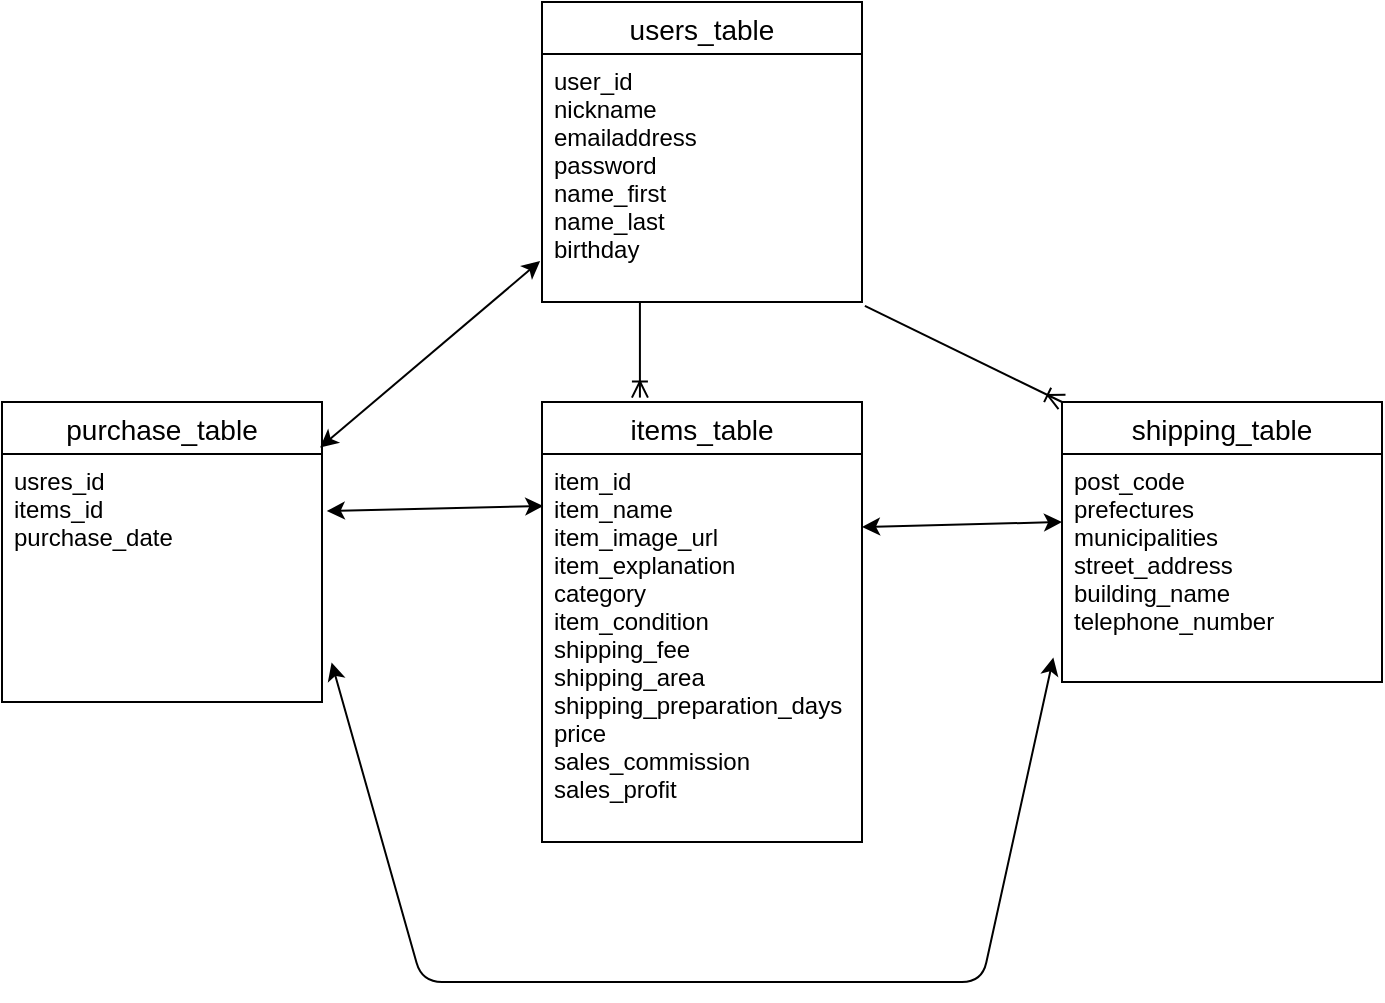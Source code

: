 <mxfile>
    <diagram id="Ton6pZLBZOgEZGGBjpQp" name="ページ1">
        <mxGraphModel dx="1066" dy="607" grid="1" gridSize="10" guides="1" tooltips="1" connect="1" arrows="1" fold="1" page="1" pageScale="1" pageWidth="827" pageHeight="1169" math="0" shadow="0">
            <root>
                <mxCell id="0"/>
                <mxCell id="1" parent="0"/>
                <mxCell id="49" value="shipping_table" style="swimlane;fontStyle=0;childLayout=stackLayout;horizontal=1;startSize=26;horizontalStack=0;resizeParent=1;resizeParentMax=0;resizeLast=0;collapsible=1;marginBottom=0;align=center;fontSize=14;" vertex="1" parent="1">
                    <mxGeometry x="550" y="220" width="160" height="140" as="geometry"/>
                </mxCell>
                <mxCell id="50" value="post_code&#10;prefectures&#10;municipalities&#10;street_address&#10;building_name&#10;telephone_number&#10;&#10;&#10;&#10;&#10;" style="text;strokeColor=none;fillColor=none;spacingLeft=4;spacingRight=4;overflow=hidden;rotatable=0;points=[[0,0.5],[1,0.5]];portConstraint=eastwest;fontSize=12;" vertex="1" parent="49">
                    <mxGeometry y="26" width="160" height="114" as="geometry"/>
                </mxCell>
                <mxCell id="53" value="items_table" style="swimlane;fontStyle=0;childLayout=stackLayout;horizontal=1;startSize=26;horizontalStack=0;resizeParent=1;resizeParentMax=0;resizeLast=0;collapsible=1;marginBottom=0;align=center;fontSize=14;" vertex="1" parent="1">
                    <mxGeometry x="290" y="220" width="160" height="220" as="geometry"/>
                </mxCell>
                <mxCell id="54" value="item_id&#10;item_name&#10;item_image_url&#10;item_explanation&#10;category&#10;item_condition&#10;shipping_fee&#10;shipping_area&#10;shipping_preparation_days&#10;price&#10;sales_commission&#10;sales_profit&#10;&#10;&#10;&#10;&#10;&#10;" style="text;strokeColor=none;fillColor=none;spacingLeft=4;spacingRight=4;overflow=hidden;rotatable=0;points=[[0,0.5],[1,0.5]];portConstraint=eastwest;fontSize=12;" vertex="1" parent="53">
                    <mxGeometry y="26" width="160" height="194" as="geometry"/>
                </mxCell>
                <mxCell id="95" style="edgeStyle=none;html=1;endArrow=ERoneToMany;endFill=0;exitX=0.306;exitY=1;exitDx=0;exitDy=0;exitPerimeter=0;jumpSize=12;entryX=0.306;entryY=-0.01;entryDx=0;entryDy=0;entryPerimeter=0;" edge="1" parent="1" source="63" target="53">
                    <mxGeometry relative="1" as="geometry">
                        <mxPoint x="340" y="210" as="targetPoint"/>
                        <mxPoint x="280" y="120" as="sourcePoint"/>
                    </mxGeometry>
                </mxCell>
                <mxCell id="57" value="purchase_table" style="swimlane;fontStyle=0;childLayout=stackLayout;horizontal=1;startSize=26;horizontalStack=0;resizeParent=1;resizeParentMax=0;resizeLast=0;collapsible=1;marginBottom=0;align=center;fontSize=14;" vertex="1" parent="1">
                    <mxGeometry x="20" y="220" width="160" height="150" as="geometry"/>
                </mxCell>
                <mxCell id="58" value="usres_id&#10;items_id&#10;purchase_date&#10;&#10;" style="text;strokeColor=none;fillColor=none;spacingLeft=4;spacingRight=4;overflow=hidden;rotatable=0;points=[[0,0.5],[1,0.5]];portConstraint=eastwest;fontSize=12;" vertex="1" parent="57">
                    <mxGeometry y="26" width="160" height="124" as="geometry"/>
                </mxCell>
                <mxCell id="62" value="users_table" style="swimlane;fontStyle=0;childLayout=stackLayout;horizontal=1;startSize=26;horizontalStack=0;resizeParent=1;resizeParentMax=0;resizeLast=0;collapsible=1;marginBottom=0;align=center;fontSize=14;" vertex="1" parent="1">
                    <mxGeometry x="290" y="20" width="160" height="150" as="geometry"/>
                </mxCell>
                <mxCell id="63" value="user_id&#10;nickname&#10;emailaddress&#10;password&#10;name_first&#10;name_last&#10;birthday&#10;" style="text;strokeColor=none;fillColor=none;spacingLeft=4;spacingRight=4;overflow=hidden;rotatable=0;points=[[0,0.5],[1,0.5]];portConstraint=eastwest;fontSize=12;" vertex="1" parent="62">
                    <mxGeometry y="26" width="160" height="124" as="geometry"/>
                </mxCell>
                <mxCell id="96" style="edgeStyle=none;html=1;endArrow=ERoneToMany;endFill=0;exitX=1.009;exitY=1.016;exitDx=0;exitDy=0;exitPerimeter=0;jumpSize=12;entryX=0;entryY=0;entryDx=0;entryDy=0;" edge="1" parent="1" source="63" target="49">
                    <mxGeometry relative="1" as="geometry">
                        <mxPoint x="540" y="210" as="targetPoint"/>
                        <mxPoint x="348.96" y="180" as="sourcePoint"/>
                    </mxGeometry>
                </mxCell>
                <mxCell id="97" value="" style="endArrow=classic;startArrow=classic;html=1;jumpSize=12;entryX=-0.027;entryY=0.893;entryDx=0;entryDy=0;entryPerimeter=0;exitX=1.03;exitY=0.841;exitDx=0;exitDy=0;exitPerimeter=0;" edge="1" parent="1" source="58" target="50">
                    <mxGeometry width="50" height="50" relative="1" as="geometry">
                        <mxPoint x="180" y="370" as="sourcePoint"/>
                        <mxPoint x="230" y="320" as="targetPoint"/>
                        <Array as="points">
                            <mxPoint x="230" y="510"/>
                            <mxPoint x="360" y="510"/>
                            <mxPoint x="510" y="510"/>
                        </Array>
                    </mxGeometry>
                </mxCell>
                <mxCell id="98" value="" style="endArrow=classic;startArrow=classic;html=1;jumpSize=12;exitX=0.994;exitY=0.152;exitDx=0;exitDy=0;exitPerimeter=0;entryX=-0.006;entryY=0.835;entryDx=0;entryDy=0;entryPerimeter=0;" edge="1" parent="1" source="57" target="63">
                    <mxGeometry width="50" height="50" relative="1" as="geometry">
                        <mxPoint x="230" y="270" as="sourcePoint"/>
                        <mxPoint x="280" y="220" as="targetPoint"/>
                    </mxGeometry>
                </mxCell>
                <mxCell id="100" value="" style="endArrow=classic;startArrow=classic;html=1;jumpSize=12;exitX=1.015;exitY=0.23;exitDx=0;exitDy=0;exitPerimeter=0;entryX=0.004;entryY=0.134;entryDx=0;entryDy=0;entryPerimeter=0;" edge="1" parent="1" source="58" target="54">
                    <mxGeometry width="50" height="50" relative="1" as="geometry">
                        <mxPoint x="189.04" y="252.8" as="sourcePoint"/>
                        <mxPoint x="299.04" y="159.54" as="targetPoint"/>
                    </mxGeometry>
                </mxCell>
                <mxCell id="101" value="" style="endArrow=classic;startArrow=classic;html=1;jumpSize=12;exitX=1.015;exitY=0.23;exitDx=0;exitDy=0;exitPerimeter=0;" edge="1" parent="1">
                    <mxGeometry width="50" height="50" relative="1" as="geometry">
                        <mxPoint x="450.0" y="282.52" as="sourcePoint"/>
                        <mxPoint x="550" y="280" as="targetPoint"/>
                    </mxGeometry>
                </mxCell>
            </root>
        </mxGraphModel>
    </diagram>
</mxfile>